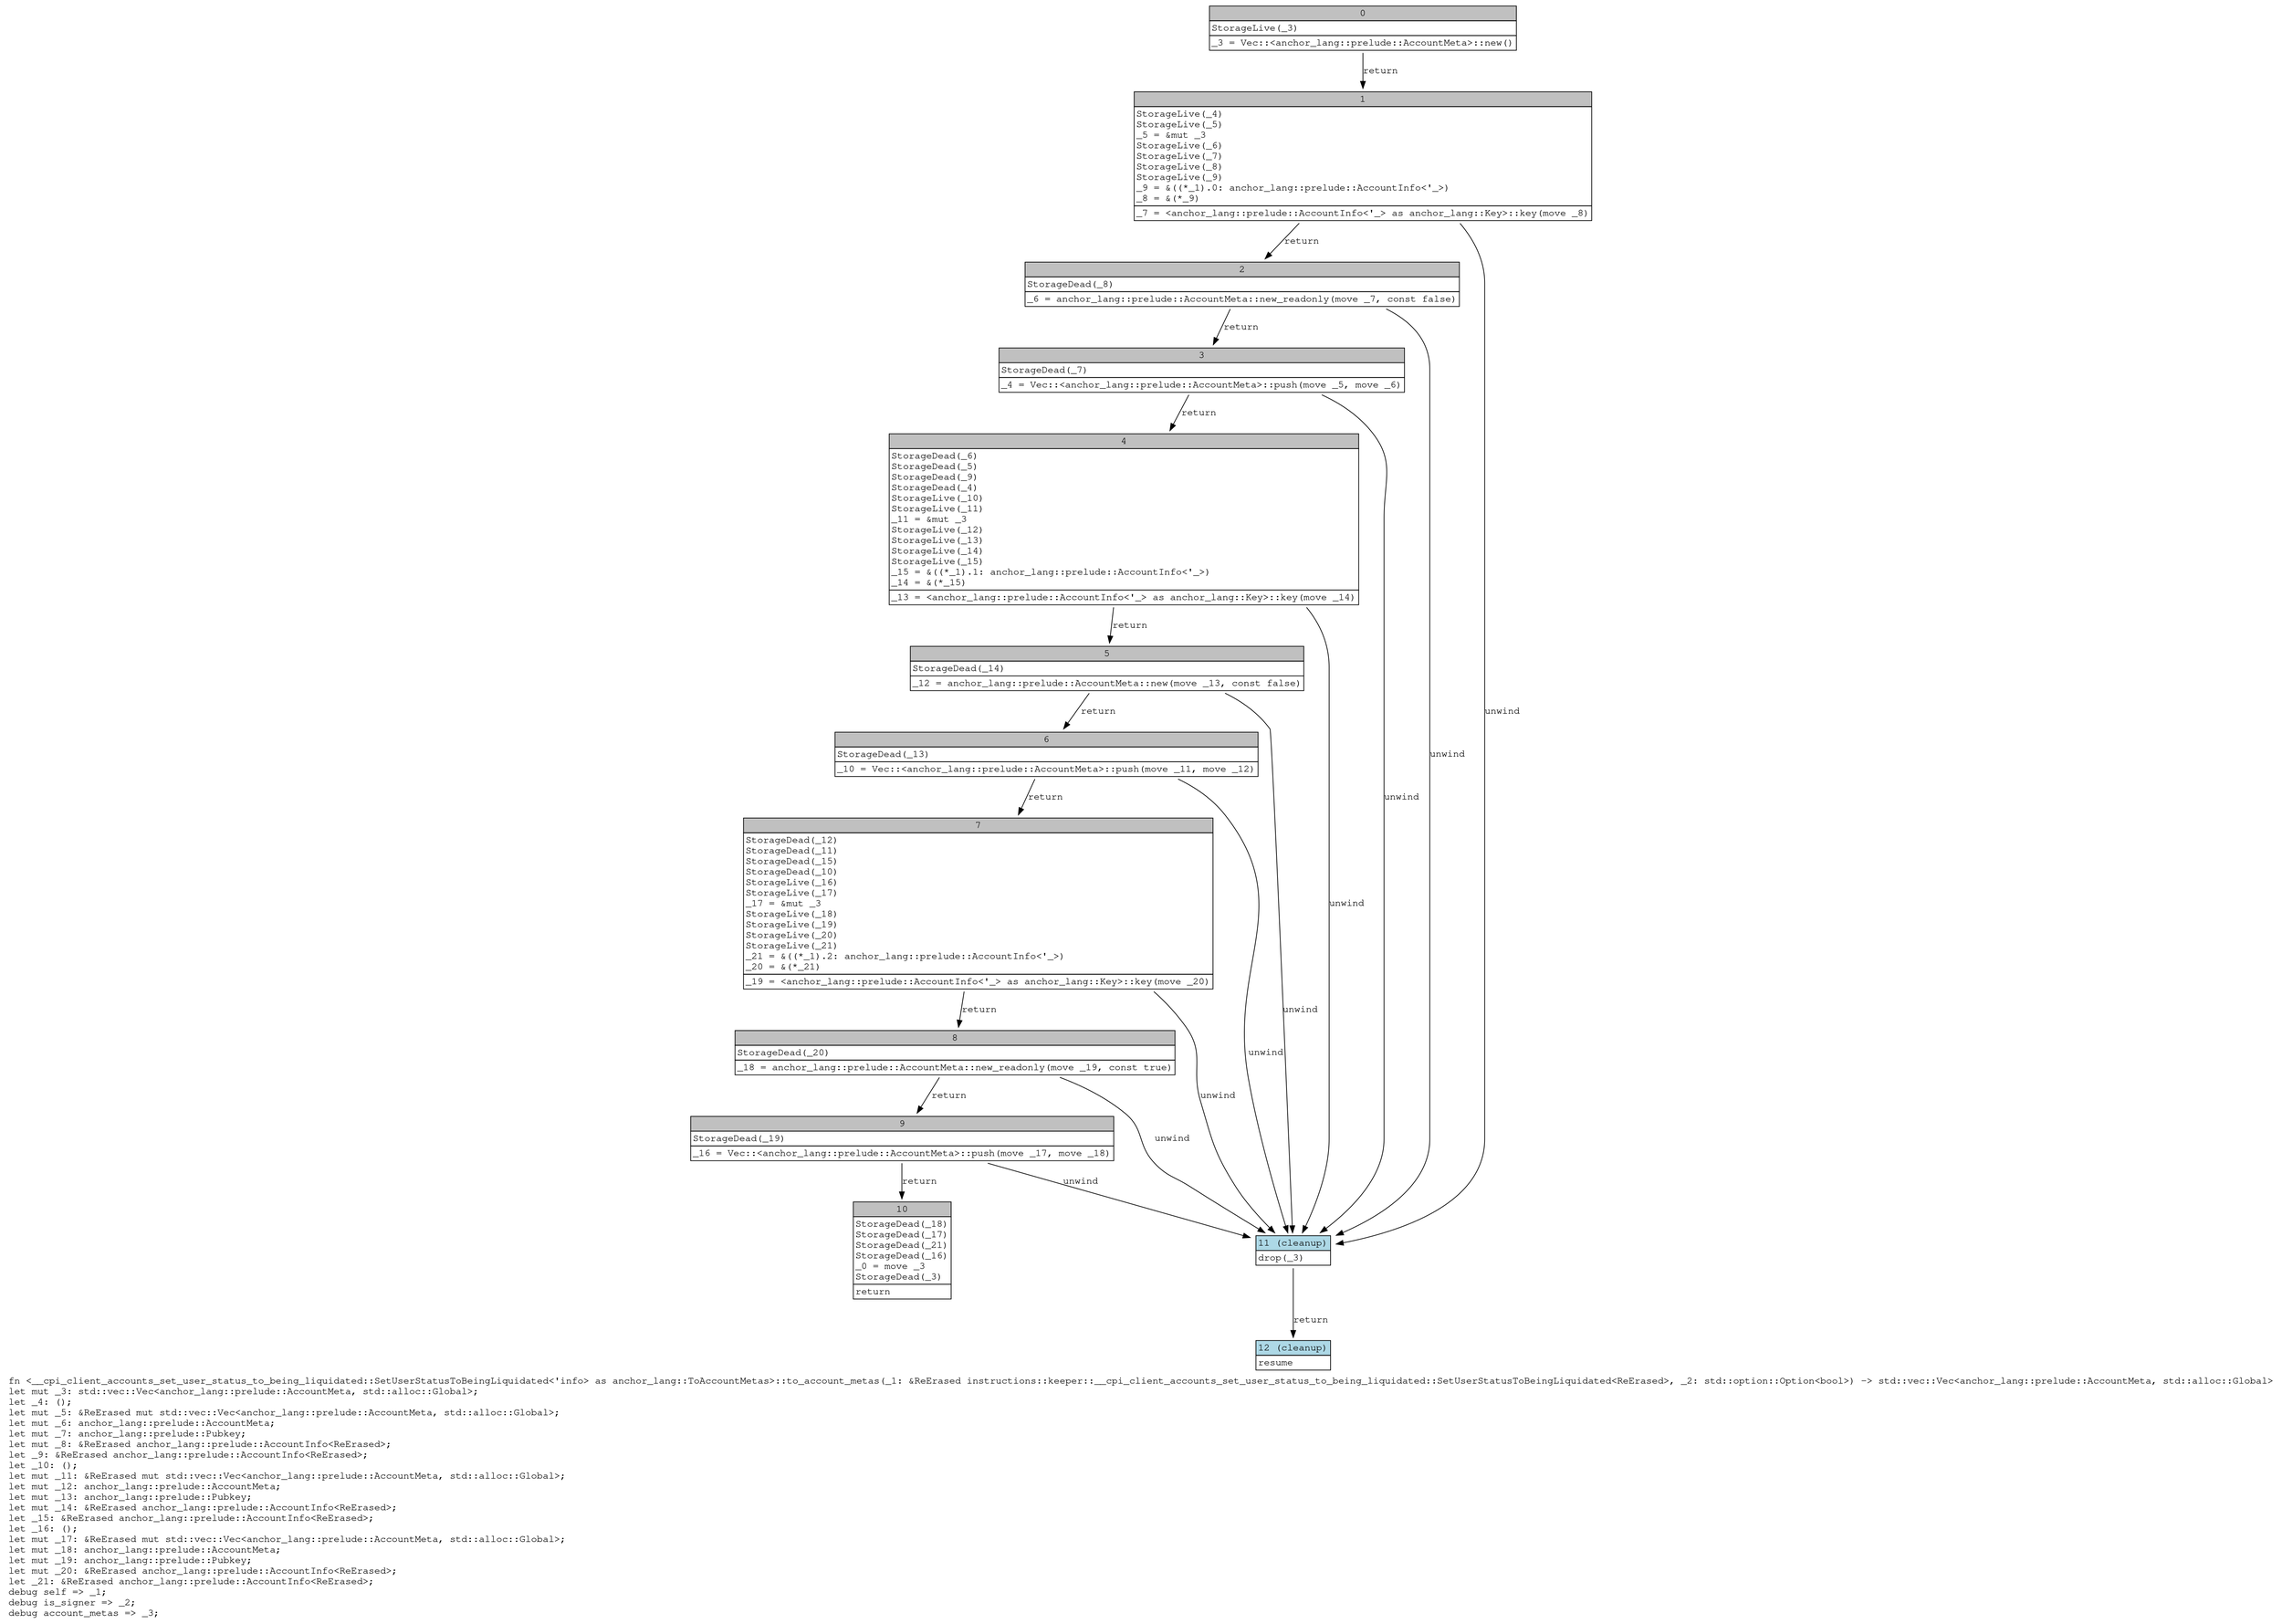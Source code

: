 digraph Mir_0_10359 {
    graph [fontname="Courier, monospace"];
    node [fontname="Courier, monospace"];
    edge [fontname="Courier, monospace"];
    label=<fn &lt;__cpi_client_accounts_set_user_status_to_being_liquidated::SetUserStatusToBeingLiquidated&lt;'info&gt; as anchor_lang::ToAccountMetas&gt;::to_account_metas(_1: &amp;ReErased instructions::keeper::__cpi_client_accounts_set_user_status_to_being_liquidated::SetUserStatusToBeingLiquidated&lt;ReErased&gt;, _2: std::option::Option&lt;bool&gt;) -&gt; std::vec::Vec&lt;anchor_lang::prelude::AccountMeta, std::alloc::Global&gt;<br align="left"/>let mut _3: std::vec::Vec&lt;anchor_lang::prelude::AccountMeta, std::alloc::Global&gt;;<br align="left"/>let _4: ();<br align="left"/>let mut _5: &amp;ReErased mut std::vec::Vec&lt;anchor_lang::prelude::AccountMeta, std::alloc::Global&gt;;<br align="left"/>let mut _6: anchor_lang::prelude::AccountMeta;<br align="left"/>let mut _7: anchor_lang::prelude::Pubkey;<br align="left"/>let mut _8: &amp;ReErased anchor_lang::prelude::AccountInfo&lt;ReErased&gt;;<br align="left"/>let _9: &amp;ReErased anchor_lang::prelude::AccountInfo&lt;ReErased&gt;;<br align="left"/>let _10: ();<br align="left"/>let mut _11: &amp;ReErased mut std::vec::Vec&lt;anchor_lang::prelude::AccountMeta, std::alloc::Global&gt;;<br align="left"/>let mut _12: anchor_lang::prelude::AccountMeta;<br align="left"/>let mut _13: anchor_lang::prelude::Pubkey;<br align="left"/>let mut _14: &amp;ReErased anchor_lang::prelude::AccountInfo&lt;ReErased&gt;;<br align="left"/>let _15: &amp;ReErased anchor_lang::prelude::AccountInfo&lt;ReErased&gt;;<br align="left"/>let _16: ();<br align="left"/>let mut _17: &amp;ReErased mut std::vec::Vec&lt;anchor_lang::prelude::AccountMeta, std::alloc::Global&gt;;<br align="left"/>let mut _18: anchor_lang::prelude::AccountMeta;<br align="left"/>let mut _19: anchor_lang::prelude::Pubkey;<br align="left"/>let mut _20: &amp;ReErased anchor_lang::prelude::AccountInfo&lt;ReErased&gt;;<br align="left"/>let _21: &amp;ReErased anchor_lang::prelude::AccountInfo&lt;ReErased&gt;;<br align="left"/>debug self =&gt; _1;<br align="left"/>debug is_signer =&gt; _2;<br align="left"/>debug account_metas =&gt; _3;<br align="left"/>>;
    bb0__0_10359 [shape="none", label=<<table border="0" cellborder="1" cellspacing="0"><tr><td bgcolor="gray" align="center" colspan="1">0</td></tr><tr><td align="left" balign="left">StorageLive(_3)<br/></td></tr><tr><td align="left">_3 = Vec::&lt;anchor_lang::prelude::AccountMeta&gt;::new()</td></tr></table>>];
    bb1__0_10359 [shape="none", label=<<table border="0" cellborder="1" cellspacing="0"><tr><td bgcolor="gray" align="center" colspan="1">1</td></tr><tr><td align="left" balign="left">StorageLive(_4)<br/>StorageLive(_5)<br/>_5 = &amp;mut _3<br/>StorageLive(_6)<br/>StorageLive(_7)<br/>StorageLive(_8)<br/>StorageLive(_9)<br/>_9 = &amp;((*_1).0: anchor_lang::prelude::AccountInfo&lt;'_&gt;)<br/>_8 = &amp;(*_9)<br/></td></tr><tr><td align="left">_7 = &lt;anchor_lang::prelude::AccountInfo&lt;'_&gt; as anchor_lang::Key&gt;::key(move _8)</td></tr></table>>];
    bb2__0_10359 [shape="none", label=<<table border="0" cellborder="1" cellspacing="0"><tr><td bgcolor="gray" align="center" colspan="1">2</td></tr><tr><td align="left" balign="left">StorageDead(_8)<br/></td></tr><tr><td align="left">_6 = anchor_lang::prelude::AccountMeta::new_readonly(move _7, const false)</td></tr></table>>];
    bb3__0_10359 [shape="none", label=<<table border="0" cellborder="1" cellspacing="0"><tr><td bgcolor="gray" align="center" colspan="1">3</td></tr><tr><td align="left" balign="left">StorageDead(_7)<br/></td></tr><tr><td align="left">_4 = Vec::&lt;anchor_lang::prelude::AccountMeta&gt;::push(move _5, move _6)</td></tr></table>>];
    bb4__0_10359 [shape="none", label=<<table border="0" cellborder="1" cellspacing="0"><tr><td bgcolor="gray" align="center" colspan="1">4</td></tr><tr><td align="left" balign="left">StorageDead(_6)<br/>StorageDead(_5)<br/>StorageDead(_9)<br/>StorageDead(_4)<br/>StorageLive(_10)<br/>StorageLive(_11)<br/>_11 = &amp;mut _3<br/>StorageLive(_12)<br/>StorageLive(_13)<br/>StorageLive(_14)<br/>StorageLive(_15)<br/>_15 = &amp;((*_1).1: anchor_lang::prelude::AccountInfo&lt;'_&gt;)<br/>_14 = &amp;(*_15)<br/></td></tr><tr><td align="left">_13 = &lt;anchor_lang::prelude::AccountInfo&lt;'_&gt; as anchor_lang::Key&gt;::key(move _14)</td></tr></table>>];
    bb5__0_10359 [shape="none", label=<<table border="0" cellborder="1" cellspacing="0"><tr><td bgcolor="gray" align="center" colspan="1">5</td></tr><tr><td align="left" balign="left">StorageDead(_14)<br/></td></tr><tr><td align="left">_12 = anchor_lang::prelude::AccountMeta::new(move _13, const false)</td></tr></table>>];
    bb6__0_10359 [shape="none", label=<<table border="0" cellborder="1" cellspacing="0"><tr><td bgcolor="gray" align="center" colspan="1">6</td></tr><tr><td align="left" balign="left">StorageDead(_13)<br/></td></tr><tr><td align="left">_10 = Vec::&lt;anchor_lang::prelude::AccountMeta&gt;::push(move _11, move _12)</td></tr></table>>];
    bb7__0_10359 [shape="none", label=<<table border="0" cellborder="1" cellspacing="0"><tr><td bgcolor="gray" align="center" colspan="1">7</td></tr><tr><td align="left" balign="left">StorageDead(_12)<br/>StorageDead(_11)<br/>StorageDead(_15)<br/>StorageDead(_10)<br/>StorageLive(_16)<br/>StorageLive(_17)<br/>_17 = &amp;mut _3<br/>StorageLive(_18)<br/>StorageLive(_19)<br/>StorageLive(_20)<br/>StorageLive(_21)<br/>_21 = &amp;((*_1).2: anchor_lang::prelude::AccountInfo&lt;'_&gt;)<br/>_20 = &amp;(*_21)<br/></td></tr><tr><td align="left">_19 = &lt;anchor_lang::prelude::AccountInfo&lt;'_&gt; as anchor_lang::Key&gt;::key(move _20)</td></tr></table>>];
    bb8__0_10359 [shape="none", label=<<table border="0" cellborder="1" cellspacing="0"><tr><td bgcolor="gray" align="center" colspan="1">8</td></tr><tr><td align="left" balign="left">StorageDead(_20)<br/></td></tr><tr><td align="left">_18 = anchor_lang::prelude::AccountMeta::new_readonly(move _19, const true)</td></tr></table>>];
    bb9__0_10359 [shape="none", label=<<table border="0" cellborder="1" cellspacing="0"><tr><td bgcolor="gray" align="center" colspan="1">9</td></tr><tr><td align="left" balign="left">StorageDead(_19)<br/></td></tr><tr><td align="left">_16 = Vec::&lt;anchor_lang::prelude::AccountMeta&gt;::push(move _17, move _18)</td></tr></table>>];
    bb10__0_10359 [shape="none", label=<<table border="0" cellborder="1" cellspacing="0"><tr><td bgcolor="gray" align="center" colspan="1">10</td></tr><tr><td align="left" balign="left">StorageDead(_18)<br/>StorageDead(_17)<br/>StorageDead(_21)<br/>StorageDead(_16)<br/>_0 = move _3<br/>StorageDead(_3)<br/></td></tr><tr><td align="left">return</td></tr></table>>];
    bb11__0_10359 [shape="none", label=<<table border="0" cellborder="1" cellspacing="0"><tr><td bgcolor="lightblue" align="center" colspan="1">11 (cleanup)</td></tr><tr><td align="left">drop(_3)</td></tr></table>>];
    bb12__0_10359 [shape="none", label=<<table border="0" cellborder="1" cellspacing="0"><tr><td bgcolor="lightblue" align="center" colspan="1">12 (cleanup)</td></tr><tr><td align="left">resume</td></tr></table>>];
    bb0__0_10359 -> bb1__0_10359 [label="return"];
    bb1__0_10359 -> bb2__0_10359 [label="return"];
    bb1__0_10359 -> bb11__0_10359 [label="unwind"];
    bb2__0_10359 -> bb3__0_10359 [label="return"];
    bb2__0_10359 -> bb11__0_10359 [label="unwind"];
    bb3__0_10359 -> bb4__0_10359 [label="return"];
    bb3__0_10359 -> bb11__0_10359 [label="unwind"];
    bb4__0_10359 -> bb5__0_10359 [label="return"];
    bb4__0_10359 -> bb11__0_10359 [label="unwind"];
    bb5__0_10359 -> bb6__0_10359 [label="return"];
    bb5__0_10359 -> bb11__0_10359 [label="unwind"];
    bb6__0_10359 -> bb7__0_10359 [label="return"];
    bb6__0_10359 -> bb11__0_10359 [label="unwind"];
    bb7__0_10359 -> bb8__0_10359 [label="return"];
    bb7__0_10359 -> bb11__0_10359 [label="unwind"];
    bb8__0_10359 -> bb9__0_10359 [label="return"];
    bb8__0_10359 -> bb11__0_10359 [label="unwind"];
    bb9__0_10359 -> bb10__0_10359 [label="return"];
    bb9__0_10359 -> bb11__0_10359 [label="unwind"];
    bb11__0_10359 -> bb12__0_10359 [label="return"];
}
